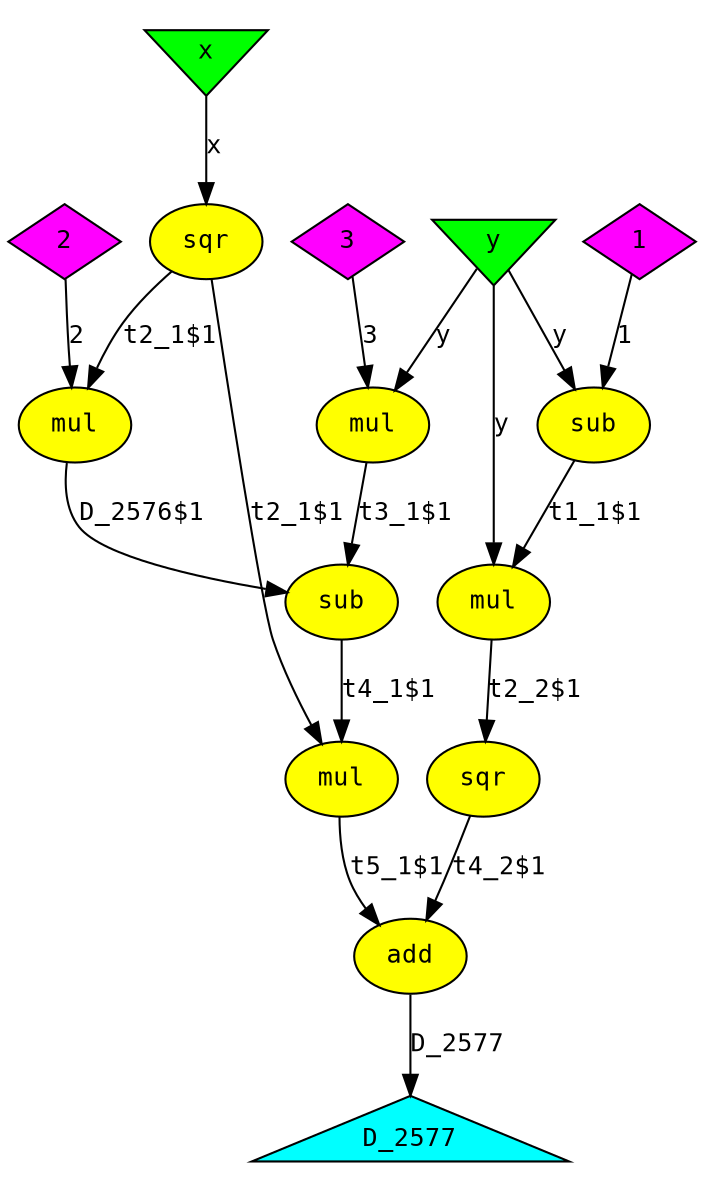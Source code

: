 digraph foo
{
  graph [rankdir="TB", nodesep = "0.175"];
  node [fontname="Courier", fontsize="12", style="filled"];
  edge [fontname="Courier", fontsize="12"];

  D_2577  [label="D_2577", ntype="outvar", argix="0", dataspec="s32", bb="-1", shape="triangle", fillcolor="cyan"];
  add_8  [label="add", ntype="operation", argix="-1", dataspec="na", bb="1", shape="ellipse", fillcolor="yellow"];
  cnst1  [label="1", ntype="constant", argix="-1", dataspec="s32", bb="-1", shape="diamond", fillcolor="magenta"];
  cnst2  [label="2", ntype="constant", argix="-1", dataspec="s32", bb="-1", shape="diamond", fillcolor="magenta"];
  cnst3  [label="3", ntype="constant", argix="-1", dataspec="s32", bb="-1", shape="diamond", fillcolor="magenta"];
  mul_2  [label="mul", ntype="operation", argix="-1", dataspec="na", bb="1", shape="ellipse", fillcolor="yellow"];
  mul_3  [label="mul", ntype="operation", argix="-1", dataspec="na", bb="1", shape="ellipse", fillcolor="yellow"];
  mul_4  [label="mul", ntype="operation", argix="-1", dataspec="na", bb="1", shape="ellipse", fillcolor="yellow"];
  mul_7  [label="mul", ntype="operation", argix="-1", dataspec="na", bb="1", shape="ellipse", fillcolor="yellow"];
  sqr_1  [label="sqr", ntype="operation", argix="-1", dataspec="na", bb="1", shape="ellipse", fillcolor="yellow"];
  sqr_6  [label="sqr", ntype="operation", argix="-1", dataspec="na", bb="1", shape="ellipse", fillcolor="yellow"];
  sub_0  [label="sub", ntype="operation", argix="-1", dataspec="na", bb="1", shape="ellipse", fillcolor="yellow"];
  sub_5  [label="sub", ntype="operation", argix="-1", dataspec="na", bb="1", shape="ellipse", fillcolor="yellow"];
  x  [label="x", ntype="invar", argix="0", dataspec="s32", bb="-1", shape="invtriangle", fillcolor="green"];
  y  [label="y", ntype="invar", argix="1", dataspec="s32", bb="-1", shape="invtriangle", fillcolor="green"];

  add_8 -> D_2577  [label="D_2577", etype="D", vtype="outarg", order="1", argix="-1", dataspec="s32"];
  cnst1 -> sub_0  [label="1", etype="D", vtype="globalvar", order="2", argix="-1", dataspec="s32"];
  cnst2 -> mul_4  [label="2", etype="D", vtype="globalvar", order="2", argix="-1", dataspec="s32"];
  cnst3 -> mul_3  [label="3", etype="D", vtype="globalvar", order="2", argix="-1", dataspec="s32"];
  mul_2 -> sqr_6  [label="t2_2$1", etype="D", vtype="localvar", order="1", argix="-1", dataspec="s32"];
  mul_3 -> sub_5  [label="t3_1$1", etype="D", vtype="localvar", order="2", argix="-1", dataspec="s32"];
  mul_4 -> sub_5  [label="D_2576$1", etype="D", vtype="localvar", order="1", argix="-1", dataspec="s32"];
  mul_7 -> add_8  [label="t5_1$1", etype="D", vtype="localvar", order="1", argix="-1", dataspec="s32"];
  sqr_1 -> mul_4  [label="t2_1$1", etype="D", vtype="localvar", order="1", argix="-1", dataspec="s32"];
  sqr_1 -> mul_7  [label="t2_1$1", etype="D", vtype="localvar", order="1", argix="-1", dataspec="s32"];
  sqr_6 -> add_8  [label="t4_2$1", etype="D", vtype="localvar", order="2", argix="-1", dataspec="s32"];
  sub_0 -> mul_2  [label="t1_1$1", etype="D", vtype="localvar", order="1", argix="-1", dataspec="s32"];
  sub_5 -> mul_7  [label="t4_1$1", etype="D", vtype="localvar", order="2", argix="-1", dataspec="s32"];
  x -> sqr_1  [label="x", etype="D", vtype="inarg", order="1", argix="-1", dataspec="s32"];
  y -> mul_2  [label="y", etype="D", vtype="inarg", order="2", argix="-1", dataspec="s32"];
  y -> mul_3  [label="y", etype="D", vtype="inarg", order="1", argix="-1", dataspec="s32"];
  y -> sub_0  [label="y", etype="D", vtype="inarg", order="1", argix="-1", dataspec="s32"];

}
